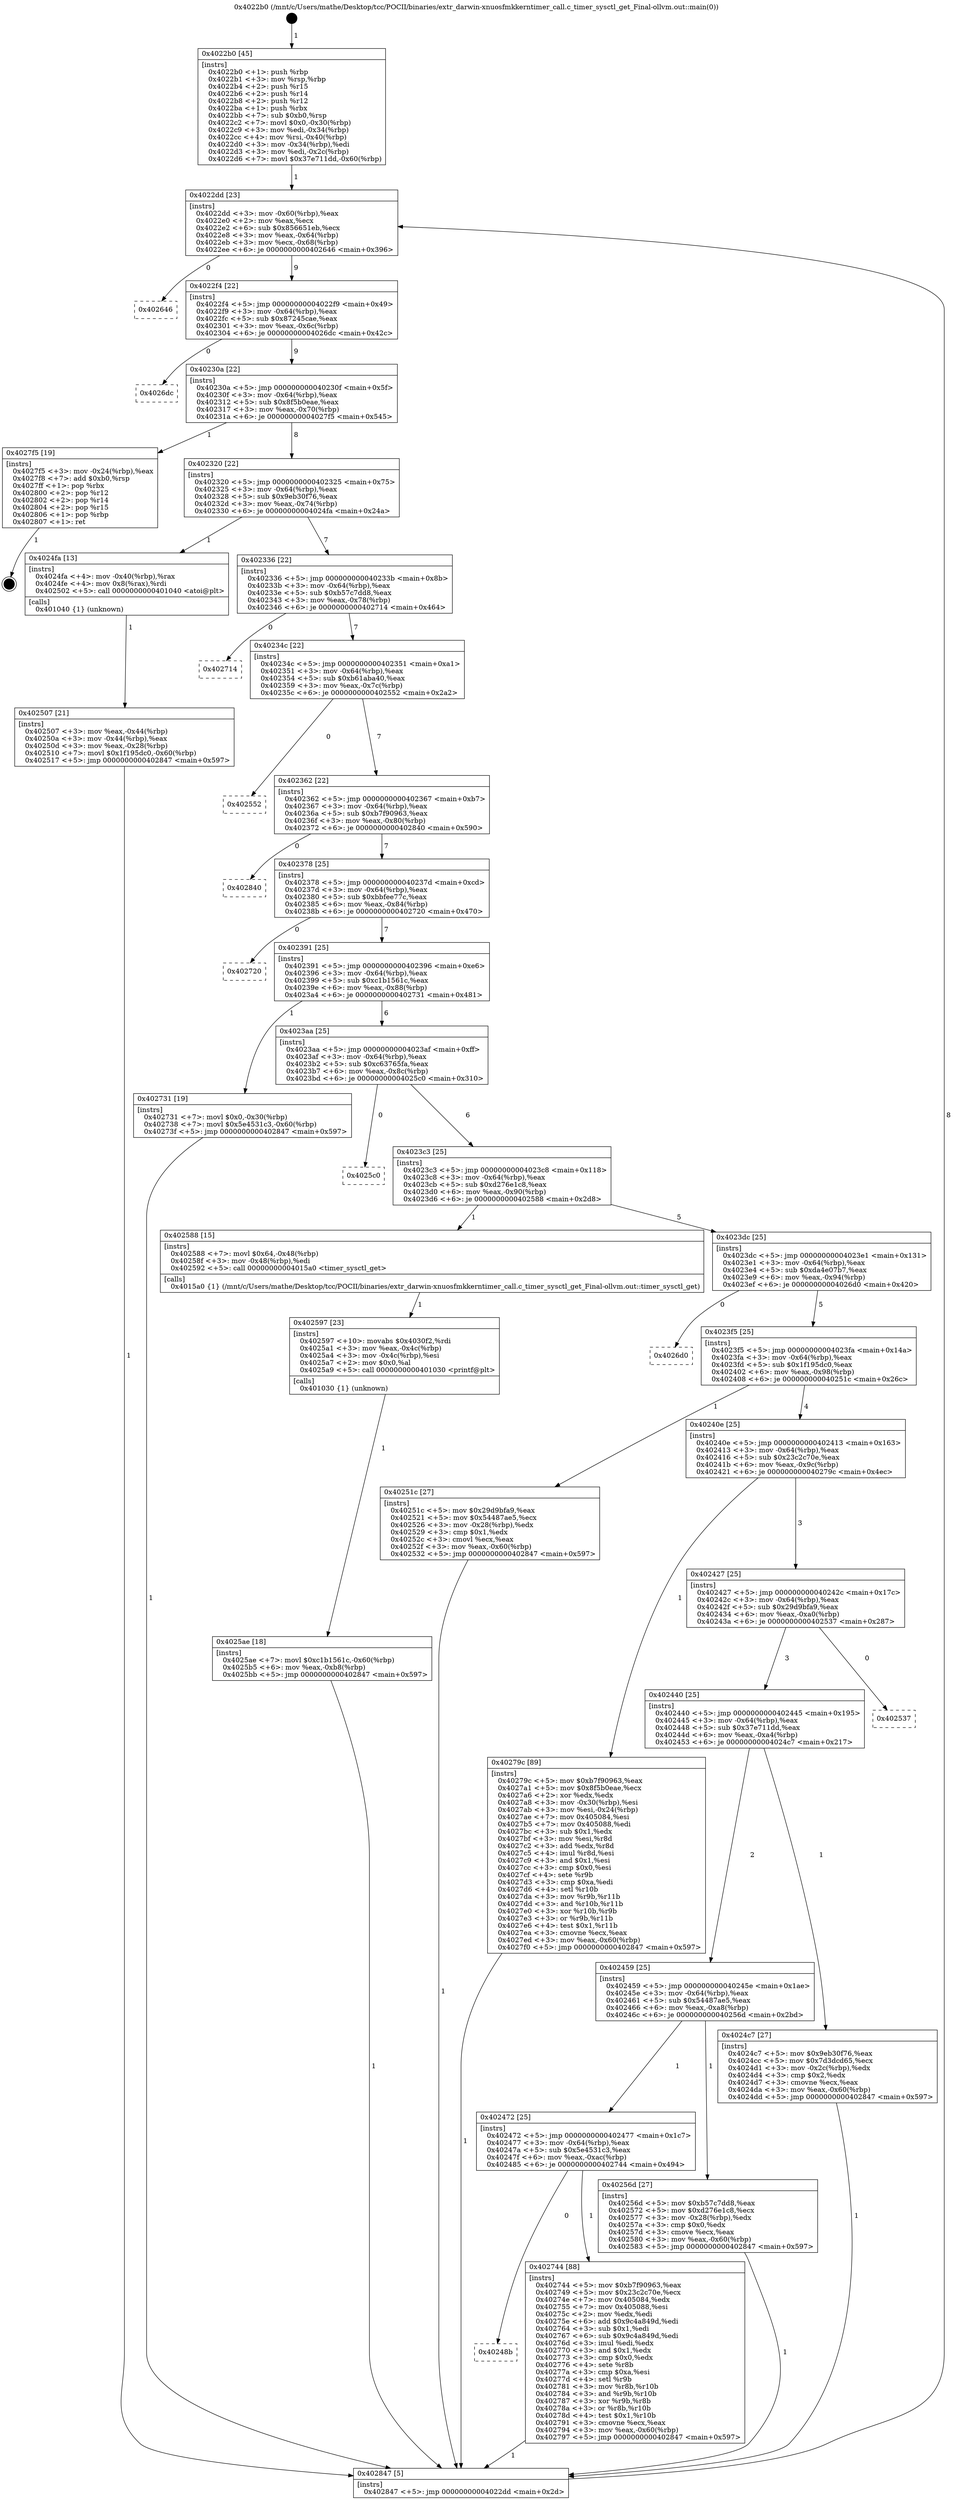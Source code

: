 digraph "0x4022b0" {
  label = "0x4022b0 (/mnt/c/Users/mathe/Desktop/tcc/POCII/binaries/extr_darwin-xnuosfmkkerntimer_call.c_timer_sysctl_get_Final-ollvm.out::main(0))"
  labelloc = "t"
  node[shape=record]

  Entry [label="",width=0.3,height=0.3,shape=circle,fillcolor=black,style=filled]
  "0x4022dd" [label="{
     0x4022dd [23]\l
     | [instrs]\l
     &nbsp;&nbsp;0x4022dd \<+3\>: mov -0x60(%rbp),%eax\l
     &nbsp;&nbsp;0x4022e0 \<+2\>: mov %eax,%ecx\l
     &nbsp;&nbsp;0x4022e2 \<+6\>: sub $0x856651eb,%ecx\l
     &nbsp;&nbsp;0x4022e8 \<+3\>: mov %eax,-0x64(%rbp)\l
     &nbsp;&nbsp;0x4022eb \<+3\>: mov %ecx,-0x68(%rbp)\l
     &nbsp;&nbsp;0x4022ee \<+6\>: je 0000000000402646 \<main+0x396\>\l
  }"]
  "0x402646" [label="{
     0x402646\l
  }", style=dashed]
  "0x4022f4" [label="{
     0x4022f4 [22]\l
     | [instrs]\l
     &nbsp;&nbsp;0x4022f4 \<+5\>: jmp 00000000004022f9 \<main+0x49\>\l
     &nbsp;&nbsp;0x4022f9 \<+3\>: mov -0x64(%rbp),%eax\l
     &nbsp;&nbsp;0x4022fc \<+5\>: sub $0x87245cae,%eax\l
     &nbsp;&nbsp;0x402301 \<+3\>: mov %eax,-0x6c(%rbp)\l
     &nbsp;&nbsp;0x402304 \<+6\>: je 00000000004026dc \<main+0x42c\>\l
  }"]
  Exit [label="",width=0.3,height=0.3,shape=circle,fillcolor=black,style=filled,peripheries=2]
  "0x4026dc" [label="{
     0x4026dc\l
  }", style=dashed]
  "0x40230a" [label="{
     0x40230a [22]\l
     | [instrs]\l
     &nbsp;&nbsp;0x40230a \<+5\>: jmp 000000000040230f \<main+0x5f\>\l
     &nbsp;&nbsp;0x40230f \<+3\>: mov -0x64(%rbp),%eax\l
     &nbsp;&nbsp;0x402312 \<+5\>: sub $0x8f5b0eae,%eax\l
     &nbsp;&nbsp;0x402317 \<+3\>: mov %eax,-0x70(%rbp)\l
     &nbsp;&nbsp;0x40231a \<+6\>: je 00000000004027f5 \<main+0x545\>\l
  }"]
  "0x40248b" [label="{
     0x40248b\l
  }", style=dashed]
  "0x4027f5" [label="{
     0x4027f5 [19]\l
     | [instrs]\l
     &nbsp;&nbsp;0x4027f5 \<+3\>: mov -0x24(%rbp),%eax\l
     &nbsp;&nbsp;0x4027f8 \<+7\>: add $0xb0,%rsp\l
     &nbsp;&nbsp;0x4027ff \<+1\>: pop %rbx\l
     &nbsp;&nbsp;0x402800 \<+2\>: pop %r12\l
     &nbsp;&nbsp;0x402802 \<+2\>: pop %r14\l
     &nbsp;&nbsp;0x402804 \<+2\>: pop %r15\l
     &nbsp;&nbsp;0x402806 \<+1\>: pop %rbp\l
     &nbsp;&nbsp;0x402807 \<+1\>: ret\l
  }"]
  "0x402320" [label="{
     0x402320 [22]\l
     | [instrs]\l
     &nbsp;&nbsp;0x402320 \<+5\>: jmp 0000000000402325 \<main+0x75\>\l
     &nbsp;&nbsp;0x402325 \<+3\>: mov -0x64(%rbp),%eax\l
     &nbsp;&nbsp;0x402328 \<+5\>: sub $0x9eb30f76,%eax\l
     &nbsp;&nbsp;0x40232d \<+3\>: mov %eax,-0x74(%rbp)\l
     &nbsp;&nbsp;0x402330 \<+6\>: je 00000000004024fa \<main+0x24a\>\l
  }"]
  "0x402744" [label="{
     0x402744 [88]\l
     | [instrs]\l
     &nbsp;&nbsp;0x402744 \<+5\>: mov $0xb7f90963,%eax\l
     &nbsp;&nbsp;0x402749 \<+5\>: mov $0x23c2c70e,%ecx\l
     &nbsp;&nbsp;0x40274e \<+7\>: mov 0x405084,%edx\l
     &nbsp;&nbsp;0x402755 \<+7\>: mov 0x405088,%esi\l
     &nbsp;&nbsp;0x40275c \<+2\>: mov %edx,%edi\l
     &nbsp;&nbsp;0x40275e \<+6\>: add $0x9c4a849d,%edi\l
     &nbsp;&nbsp;0x402764 \<+3\>: sub $0x1,%edi\l
     &nbsp;&nbsp;0x402767 \<+6\>: sub $0x9c4a849d,%edi\l
     &nbsp;&nbsp;0x40276d \<+3\>: imul %edi,%edx\l
     &nbsp;&nbsp;0x402770 \<+3\>: and $0x1,%edx\l
     &nbsp;&nbsp;0x402773 \<+3\>: cmp $0x0,%edx\l
     &nbsp;&nbsp;0x402776 \<+4\>: sete %r8b\l
     &nbsp;&nbsp;0x40277a \<+3\>: cmp $0xa,%esi\l
     &nbsp;&nbsp;0x40277d \<+4\>: setl %r9b\l
     &nbsp;&nbsp;0x402781 \<+3\>: mov %r8b,%r10b\l
     &nbsp;&nbsp;0x402784 \<+3\>: and %r9b,%r10b\l
     &nbsp;&nbsp;0x402787 \<+3\>: xor %r9b,%r8b\l
     &nbsp;&nbsp;0x40278a \<+3\>: or %r8b,%r10b\l
     &nbsp;&nbsp;0x40278d \<+4\>: test $0x1,%r10b\l
     &nbsp;&nbsp;0x402791 \<+3\>: cmovne %ecx,%eax\l
     &nbsp;&nbsp;0x402794 \<+3\>: mov %eax,-0x60(%rbp)\l
     &nbsp;&nbsp;0x402797 \<+5\>: jmp 0000000000402847 \<main+0x597\>\l
  }"]
  "0x4024fa" [label="{
     0x4024fa [13]\l
     | [instrs]\l
     &nbsp;&nbsp;0x4024fa \<+4\>: mov -0x40(%rbp),%rax\l
     &nbsp;&nbsp;0x4024fe \<+4\>: mov 0x8(%rax),%rdi\l
     &nbsp;&nbsp;0x402502 \<+5\>: call 0000000000401040 \<atoi@plt\>\l
     | [calls]\l
     &nbsp;&nbsp;0x401040 \{1\} (unknown)\l
  }"]
  "0x402336" [label="{
     0x402336 [22]\l
     | [instrs]\l
     &nbsp;&nbsp;0x402336 \<+5\>: jmp 000000000040233b \<main+0x8b\>\l
     &nbsp;&nbsp;0x40233b \<+3\>: mov -0x64(%rbp),%eax\l
     &nbsp;&nbsp;0x40233e \<+5\>: sub $0xb57c7dd8,%eax\l
     &nbsp;&nbsp;0x402343 \<+3\>: mov %eax,-0x78(%rbp)\l
     &nbsp;&nbsp;0x402346 \<+6\>: je 0000000000402714 \<main+0x464\>\l
  }"]
  "0x4025ae" [label="{
     0x4025ae [18]\l
     | [instrs]\l
     &nbsp;&nbsp;0x4025ae \<+7\>: movl $0xc1b1561c,-0x60(%rbp)\l
     &nbsp;&nbsp;0x4025b5 \<+6\>: mov %eax,-0xb8(%rbp)\l
     &nbsp;&nbsp;0x4025bb \<+5\>: jmp 0000000000402847 \<main+0x597\>\l
  }"]
  "0x402714" [label="{
     0x402714\l
  }", style=dashed]
  "0x40234c" [label="{
     0x40234c [22]\l
     | [instrs]\l
     &nbsp;&nbsp;0x40234c \<+5\>: jmp 0000000000402351 \<main+0xa1\>\l
     &nbsp;&nbsp;0x402351 \<+3\>: mov -0x64(%rbp),%eax\l
     &nbsp;&nbsp;0x402354 \<+5\>: sub $0xb61aba40,%eax\l
     &nbsp;&nbsp;0x402359 \<+3\>: mov %eax,-0x7c(%rbp)\l
     &nbsp;&nbsp;0x40235c \<+6\>: je 0000000000402552 \<main+0x2a2\>\l
  }"]
  "0x402597" [label="{
     0x402597 [23]\l
     | [instrs]\l
     &nbsp;&nbsp;0x402597 \<+10\>: movabs $0x4030f2,%rdi\l
     &nbsp;&nbsp;0x4025a1 \<+3\>: mov %eax,-0x4c(%rbp)\l
     &nbsp;&nbsp;0x4025a4 \<+3\>: mov -0x4c(%rbp),%esi\l
     &nbsp;&nbsp;0x4025a7 \<+2\>: mov $0x0,%al\l
     &nbsp;&nbsp;0x4025a9 \<+5\>: call 0000000000401030 \<printf@plt\>\l
     | [calls]\l
     &nbsp;&nbsp;0x401030 \{1\} (unknown)\l
  }"]
  "0x402552" [label="{
     0x402552\l
  }", style=dashed]
  "0x402362" [label="{
     0x402362 [22]\l
     | [instrs]\l
     &nbsp;&nbsp;0x402362 \<+5\>: jmp 0000000000402367 \<main+0xb7\>\l
     &nbsp;&nbsp;0x402367 \<+3\>: mov -0x64(%rbp),%eax\l
     &nbsp;&nbsp;0x40236a \<+5\>: sub $0xb7f90963,%eax\l
     &nbsp;&nbsp;0x40236f \<+3\>: mov %eax,-0x80(%rbp)\l
     &nbsp;&nbsp;0x402372 \<+6\>: je 0000000000402840 \<main+0x590\>\l
  }"]
  "0x402472" [label="{
     0x402472 [25]\l
     | [instrs]\l
     &nbsp;&nbsp;0x402472 \<+5\>: jmp 0000000000402477 \<main+0x1c7\>\l
     &nbsp;&nbsp;0x402477 \<+3\>: mov -0x64(%rbp),%eax\l
     &nbsp;&nbsp;0x40247a \<+5\>: sub $0x5e4531c3,%eax\l
     &nbsp;&nbsp;0x40247f \<+6\>: mov %eax,-0xac(%rbp)\l
     &nbsp;&nbsp;0x402485 \<+6\>: je 0000000000402744 \<main+0x494\>\l
  }"]
  "0x402840" [label="{
     0x402840\l
  }", style=dashed]
  "0x402378" [label="{
     0x402378 [25]\l
     | [instrs]\l
     &nbsp;&nbsp;0x402378 \<+5\>: jmp 000000000040237d \<main+0xcd\>\l
     &nbsp;&nbsp;0x40237d \<+3\>: mov -0x64(%rbp),%eax\l
     &nbsp;&nbsp;0x402380 \<+5\>: sub $0xbbfee77c,%eax\l
     &nbsp;&nbsp;0x402385 \<+6\>: mov %eax,-0x84(%rbp)\l
     &nbsp;&nbsp;0x40238b \<+6\>: je 0000000000402720 \<main+0x470\>\l
  }"]
  "0x40256d" [label="{
     0x40256d [27]\l
     | [instrs]\l
     &nbsp;&nbsp;0x40256d \<+5\>: mov $0xb57c7dd8,%eax\l
     &nbsp;&nbsp;0x402572 \<+5\>: mov $0xd276e1c8,%ecx\l
     &nbsp;&nbsp;0x402577 \<+3\>: mov -0x28(%rbp),%edx\l
     &nbsp;&nbsp;0x40257a \<+3\>: cmp $0x0,%edx\l
     &nbsp;&nbsp;0x40257d \<+3\>: cmove %ecx,%eax\l
     &nbsp;&nbsp;0x402580 \<+3\>: mov %eax,-0x60(%rbp)\l
     &nbsp;&nbsp;0x402583 \<+5\>: jmp 0000000000402847 \<main+0x597\>\l
  }"]
  "0x402720" [label="{
     0x402720\l
  }", style=dashed]
  "0x402391" [label="{
     0x402391 [25]\l
     | [instrs]\l
     &nbsp;&nbsp;0x402391 \<+5\>: jmp 0000000000402396 \<main+0xe6\>\l
     &nbsp;&nbsp;0x402396 \<+3\>: mov -0x64(%rbp),%eax\l
     &nbsp;&nbsp;0x402399 \<+5\>: sub $0xc1b1561c,%eax\l
     &nbsp;&nbsp;0x40239e \<+6\>: mov %eax,-0x88(%rbp)\l
     &nbsp;&nbsp;0x4023a4 \<+6\>: je 0000000000402731 \<main+0x481\>\l
  }"]
  "0x402507" [label="{
     0x402507 [21]\l
     | [instrs]\l
     &nbsp;&nbsp;0x402507 \<+3\>: mov %eax,-0x44(%rbp)\l
     &nbsp;&nbsp;0x40250a \<+3\>: mov -0x44(%rbp),%eax\l
     &nbsp;&nbsp;0x40250d \<+3\>: mov %eax,-0x28(%rbp)\l
     &nbsp;&nbsp;0x402510 \<+7\>: movl $0x1f195dc0,-0x60(%rbp)\l
     &nbsp;&nbsp;0x402517 \<+5\>: jmp 0000000000402847 \<main+0x597\>\l
  }"]
  "0x402731" [label="{
     0x402731 [19]\l
     | [instrs]\l
     &nbsp;&nbsp;0x402731 \<+7\>: movl $0x0,-0x30(%rbp)\l
     &nbsp;&nbsp;0x402738 \<+7\>: movl $0x5e4531c3,-0x60(%rbp)\l
     &nbsp;&nbsp;0x40273f \<+5\>: jmp 0000000000402847 \<main+0x597\>\l
  }"]
  "0x4023aa" [label="{
     0x4023aa [25]\l
     | [instrs]\l
     &nbsp;&nbsp;0x4023aa \<+5\>: jmp 00000000004023af \<main+0xff\>\l
     &nbsp;&nbsp;0x4023af \<+3\>: mov -0x64(%rbp),%eax\l
     &nbsp;&nbsp;0x4023b2 \<+5\>: sub $0xc63765fa,%eax\l
     &nbsp;&nbsp;0x4023b7 \<+6\>: mov %eax,-0x8c(%rbp)\l
     &nbsp;&nbsp;0x4023bd \<+6\>: je 00000000004025c0 \<main+0x310\>\l
  }"]
  "0x4022b0" [label="{
     0x4022b0 [45]\l
     | [instrs]\l
     &nbsp;&nbsp;0x4022b0 \<+1\>: push %rbp\l
     &nbsp;&nbsp;0x4022b1 \<+3\>: mov %rsp,%rbp\l
     &nbsp;&nbsp;0x4022b4 \<+2\>: push %r15\l
     &nbsp;&nbsp;0x4022b6 \<+2\>: push %r14\l
     &nbsp;&nbsp;0x4022b8 \<+2\>: push %r12\l
     &nbsp;&nbsp;0x4022ba \<+1\>: push %rbx\l
     &nbsp;&nbsp;0x4022bb \<+7\>: sub $0xb0,%rsp\l
     &nbsp;&nbsp;0x4022c2 \<+7\>: movl $0x0,-0x30(%rbp)\l
     &nbsp;&nbsp;0x4022c9 \<+3\>: mov %edi,-0x34(%rbp)\l
     &nbsp;&nbsp;0x4022cc \<+4\>: mov %rsi,-0x40(%rbp)\l
     &nbsp;&nbsp;0x4022d0 \<+3\>: mov -0x34(%rbp),%edi\l
     &nbsp;&nbsp;0x4022d3 \<+3\>: mov %edi,-0x2c(%rbp)\l
     &nbsp;&nbsp;0x4022d6 \<+7\>: movl $0x37e711dd,-0x60(%rbp)\l
  }"]
  "0x4025c0" [label="{
     0x4025c0\l
  }", style=dashed]
  "0x4023c3" [label="{
     0x4023c3 [25]\l
     | [instrs]\l
     &nbsp;&nbsp;0x4023c3 \<+5\>: jmp 00000000004023c8 \<main+0x118\>\l
     &nbsp;&nbsp;0x4023c8 \<+3\>: mov -0x64(%rbp),%eax\l
     &nbsp;&nbsp;0x4023cb \<+5\>: sub $0xd276e1c8,%eax\l
     &nbsp;&nbsp;0x4023d0 \<+6\>: mov %eax,-0x90(%rbp)\l
     &nbsp;&nbsp;0x4023d6 \<+6\>: je 0000000000402588 \<main+0x2d8\>\l
  }"]
  "0x402847" [label="{
     0x402847 [5]\l
     | [instrs]\l
     &nbsp;&nbsp;0x402847 \<+5\>: jmp 00000000004022dd \<main+0x2d\>\l
  }"]
  "0x402588" [label="{
     0x402588 [15]\l
     | [instrs]\l
     &nbsp;&nbsp;0x402588 \<+7\>: movl $0x64,-0x48(%rbp)\l
     &nbsp;&nbsp;0x40258f \<+3\>: mov -0x48(%rbp),%edi\l
     &nbsp;&nbsp;0x402592 \<+5\>: call 00000000004015a0 \<timer_sysctl_get\>\l
     | [calls]\l
     &nbsp;&nbsp;0x4015a0 \{1\} (/mnt/c/Users/mathe/Desktop/tcc/POCII/binaries/extr_darwin-xnuosfmkkerntimer_call.c_timer_sysctl_get_Final-ollvm.out::timer_sysctl_get)\l
  }"]
  "0x4023dc" [label="{
     0x4023dc [25]\l
     | [instrs]\l
     &nbsp;&nbsp;0x4023dc \<+5\>: jmp 00000000004023e1 \<main+0x131\>\l
     &nbsp;&nbsp;0x4023e1 \<+3\>: mov -0x64(%rbp),%eax\l
     &nbsp;&nbsp;0x4023e4 \<+5\>: sub $0xda4e07b7,%eax\l
     &nbsp;&nbsp;0x4023e9 \<+6\>: mov %eax,-0x94(%rbp)\l
     &nbsp;&nbsp;0x4023ef \<+6\>: je 00000000004026d0 \<main+0x420\>\l
  }"]
  "0x402459" [label="{
     0x402459 [25]\l
     | [instrs]\l
     &nbsp;&nbsp;0x402459 \<+5\>: jmp 000000000040245e \<main+0x1ae\>\l
     &nbsp;&nbsp;0x40245e \<+3\>: mov -0x64(%rbp),%eax\l
     &nbsp;&nbsp;0x402461 \<+5\>: sub $0x54487ae5,%eax\l
     &nbsp;&nbsp;0x402466 \<+6\>: mov %eax,-0xa8(%rbp)\l
     &nbsp;&nbsp;0x40246c \<+6\>: je 000000000040256d \<main+0x2bd\>\l
  }"]
  "0x4026d0" [label="{
     0x4026d0\l
  }", style=dashed]
  "0x4023f5" [label="{
     0x4023f5 [25]\l
     | [instrs]\l
     &nbsp;&nbsp;0x4023f5 \<+5\>: jmp 00000000004023fa \<main+0x14a\>\l
     &nbsp;&nbsp;0x4023fa \<+3\>: mov -0x64(%rbp),%eax\l
     &nbsp;&nbsp;0x4023fd \<+5\>: sub $0x1f195dc0,%eax\l
     &nbsp;&nbsp;0x402402 \<+6\>: mov %eax,-0x98(%rbp)\l
     &nbsp;&nbsp;0x402408 \<+6\>: je 000000000040251c \<main+0x26c\>\l
  }"]
  "0x4024c7" [label="{
     0x4024c7 [27]\l
     | [instrs]\l
     &nbsp;&nbsp;0x4024c7 \<+5\>: mov $0x9eb30f76,%eax\l
     &nbsp;&nbsp;0x4024cc \<+5\>: mov $0x7d3dcd65,%ecx\l
     &nbsp;&nbsp;0x4024d1 \<+3\>: mov -0x2c(%rbp),%edx\l
     &nbsp;&nbsp;0x4024d4 \<+3\>: cmp $0x2,%edx\l
     &nbsp;&nbsp;0x4024d7 \<+3\>: cmovne %ecx,%eax\l
     &nbsp;&nbsp;0x4024da \<+3\>: mov %eax,-0x60(%rbp)\l
     &nbsp;&nbsp;0x4024dd \<+5\>: jmp 0000000000402847 \<main+0x597\>\l
  }"]
  "0x40251c" [label="{
     0x40251c [27]\l
     | [instrs]\l
     &nbsp;&nbsp;0x40251c \<+5\>: mov $0x29d9bfa9,%eax\l
     &nbsp;&nbsp;0x402521 \<+5\>: mov $0x54487ae5,%ecx\l
     &nbsp;&nbsp;0x402526 \<+3\>: mov -0x28(%rbp),%edx\l
     &nbsp;&nbsp;0x402529 \<+3\>: cmp $0x1,%edx\l
     &nbsp;&nbsp;0x40252c \<+3\>: cmovl %ecx,%eax\l
     &nbsp;&nbsp;0x40252f \<+3\>: mov %eax,-0x60(%rbp)\l
     &nbsp;&nbsp;0x402532 \<+5\>: jmp 0000000000402847 \<main+0x597\>\l
  }"]
  "0x40240e" [label="{
     0x40240e [25]\l
     | [instrs]\l
     &nbsp;&nbsp;0x40240e \<+5\>: jmp 0000000000402413 \<main+0x163\>\l
     &nbsp;&nbsp;0x402413 \<+3\>: mov -0x64(%rbp),%eax\l
     &nbsp;&nbsp;0x402416 \<+5\>: sub $0x23c2c70e,%eax\l
     &nbsp;&nbsp;0x40241b \<+6\>: mov %eax,-0x9c(%rbp)\l
     &nbsp;&nbsp;0x402421 \<+6\>: je 000000000040279c \<main+0x4ec\>\l
  }"]
  "0x402440" [label="{
     0x402440 [25]\l
     | [instrs]\l
     &nbsp;&nbsp;0x402440 \<+5\>: jmp 0000000000402445 \<main+0x195\>\l
     &nbsp;&nbsp;0x402445 \<+3\>: mov -0x64(%rbp),%eax\l
     &nbsp;&nbsp;0x402448 \<+5\>: sub $0x37e711dd,%eax\l
     &nbsp;&nbsp;0x40244d \<+6\>: mov %eax,-0xa4(%rbp)\l
     &nbsp;&nbsp;0x402453 \<+6\>: je 00000000004024c7 \<main+0x217\>\l
  }"]
  "0x40279c" [label="{
     0x40279c [89]\l
     | [instrs]\l
     &nbsp;&nbsp;0x40279c \<+5\>: mov $0xb7f90963,%eax\l
     &nbsp;&nbsp;0x4027a1 \<+5\>: mov $0x8f5b0eae,%ecx\l
     &nbsp;&nbsp;0x4027a6 \<+2\>: xor %edx,%edx\l
     &nbsp;&nbsp;0x4027a8 \<+3\>: mov -0x30(%rbp),%esi\l
     &nbsp;&nbsp;0x4027ab \<+3\>: mov %esi,-0x24(%rbp)\l
     &nbsp;&nbsp;0x4027ae \<+7\>: mov 0x405084,%esi\l
     &nbsp;&nbsp;0x4027b5 \<+7\>: mov 0x405088,%edi\l
     &nbsp;&nbsp;0x4027bc \<+3\>: sub $0x1,%edx\l
     &nbsp;&nbsp;0x4027bf \<+3\>: mov %esi,%r8d\l
     &nbsp;&nbsp;0x4027c2 \<+3\>: add %edx,%r8d\l
     &nbsp;&nbsp;0x4027c5 \<+4\>: imul %r8d,%esi\l
     &nbsp;&nbsp;0x4027c9 \<+3\>: and $0x1,%esi\l
     &nbsp;&nbsp;0x4027cc \<+3\>: cmp $0x0,%esi\l
     &nbsp;&nbsp;0x4027cf \<+4\>: sete %r9b\l
     &nbsp;&nbsp;0x4027d3 \<+3\>: cmp $0xa,%edi\l
     &nbsp;&nbsp;0x4027d6 \<+4\>: setl %r10b\l
     &nbsp;&nbsp;0x4027da \<+3\>: mov %r9b,%r11b\l
     &nbsp;&nbsp;0x4027dd \<+3\>: and %r10b,%r11b\l
     &nbsp;&nbsp;0x4027e0 \<+3\>: xor %r10b,%r9b\l
     &nbsp;&nbsp;0x4027e3 \<+3\>: or %r9b,%r11b\l
     &nbsp;&nbsp;0x4027e6 \<+4\>: test $0x1,%r11b\l
     &nbsp;&nbsp;0x4027ea \<+3\>: cmovne %ecx,%eax\l
     &nbsp;&nbsp;0x4027ed \<+3\>: mov %eax,-0x60(%rbp)\l
     &nbsp;&nbsp;0x4027f0 \<+5\>: jmp 0000000000402847 \<main+0x597\>\l
  }"]
  "0x402427" [label="{
     0x402427 [25]\l
     | [instrs]\l
     &nbsp;&nbsp;0x402427 \<+5\>: jmp 000000000040242c \<main+0x17c\>\l
     &nbsp;&nbsp;0x40242c \<+3\>: mov -0x64(%rbp),%eax\l
     &nbsp;&nbsp;0x40242f \<+5\>: sub $0x29d9bfa9,%eax\l
     &nbsp;&nbsp;0x402434 \<+6\>: mov %eax,-0xa0(%rbp)\l
     &nbsp;&nbsp;0x40243a \<+6\>: je 0000000000402537 \<main+0x287\>\l
  }"]
  "0x402537" [label="{
     0x402537\l
  }", style=dashed]
  Entry -> "0x4022b0" [label=" 1"]
  "0x4022dd" -> "0x402646" [label=" 0"]
  "0x4022dd" -> "0x4022f4" [label=" 9"]
  "0x4027f5" -> Exit [label=" 1"]
  "0x4022f4" -> "0x4026dc" [label=" 0"]
  "0x4022f4" -> "0x40230a" [label=" 9"]
  "0x40279c" -> "0x402847" [label=" 1"]
  "0x40230a" -> "0x4027f5" [label=" 1"]
  "0x40230a" -> "0x402320" [label=" 8"]
  "0x402744" -> "0x402847" [label=" 1"]
  "0x402320" -> "0x4024fa" [label=" 1"]
  "0x402320" -> "0x402336" [label=" 7"]
  "0x402472" -> "0x40248b" [label=" 0"]
  "0x402336" -> "0x402714" [label=" 0"]
  "0x402336" -> "0x40234c" [label=" 7"]
  "0x402472" -> "0x402744" [label=" 1"]
  "0x40234c" -> "0x402552" [label=" 0"]
  "0x40234c" -> "0x402362" [label=" 7"]
  "0x402731" -> "0x402847" [label=" 1"]
  "0x402362" -> "0x402840" [label=" 0"]
  "0x402362" -> "0x402378" [label=" 7"]
  "0x4025ae" -> "0x402847" [label=" 1"]
  "0x402378" -> "0x402720" [label=" 0"]
  "0x402378" -> "0x402391" [label=" 7"]
  "0x402597" -> "0x4025ae" [label=" 1"]
  "0x402391" -> "0x402731" [label=" 1"]
  "0x402391" -> "0x4023aa" [label=" 6"]
  "0x40256d" -> "0x402847" [label=" 1"]
  "0x4023aa" -> "0x4025c0" [label=" 0"]
  "0x4023aa" -> "0x4023c3" [label=" 6"]
  "0x402459" -> "0x402472" [label=" 1"]
  "0x4023c3" -> "0x402588" [label=" 1"]
  "0x4023c3" -> "0x4023dc" [label=" 5"]
  "0x402459" -> "0x40256d" [label=" 1"]
  "0x4023dc" -> "0x4026d0" [label=" 0"]
  "0x4023dc" -> "0x4023f5" [label=" 5"]
  "0x402588" -> "0x402597" [label=" 1"]
  "0x4023f5" -> "0x40251c" [label=" 1"]
  "0x4023f5" -> "0x40240e" [label=" 4"]
  "0x40251c" -> "0x402847" [label=" 1"]
  "0x40240e" -> "0x40279c" [label=" 1"]
  "0x40240e" -> "0x402427" [label=" 3"]
  "0x4024fa" -> "0x402507" [label=" 1"]
  "0x402427" -> "0x402537" [label=" 0"]
  "0x402427" -> "0x402440" [label=" 3"]
  "0x402507" -> "0x402847" [label=" 1"]
  "0x402440" -> "0x4024c7" [label=" 1"]
  "0x402440" -> "0x402459" [label=" 2"]
  "0x4024c7" -> "0x402847" [label=" 1"]
  "0x4022b0" -> "0x4022dd" [label=" 1"]
  "0x402847" -> "0x4022dd" [label=" 8"]
}
